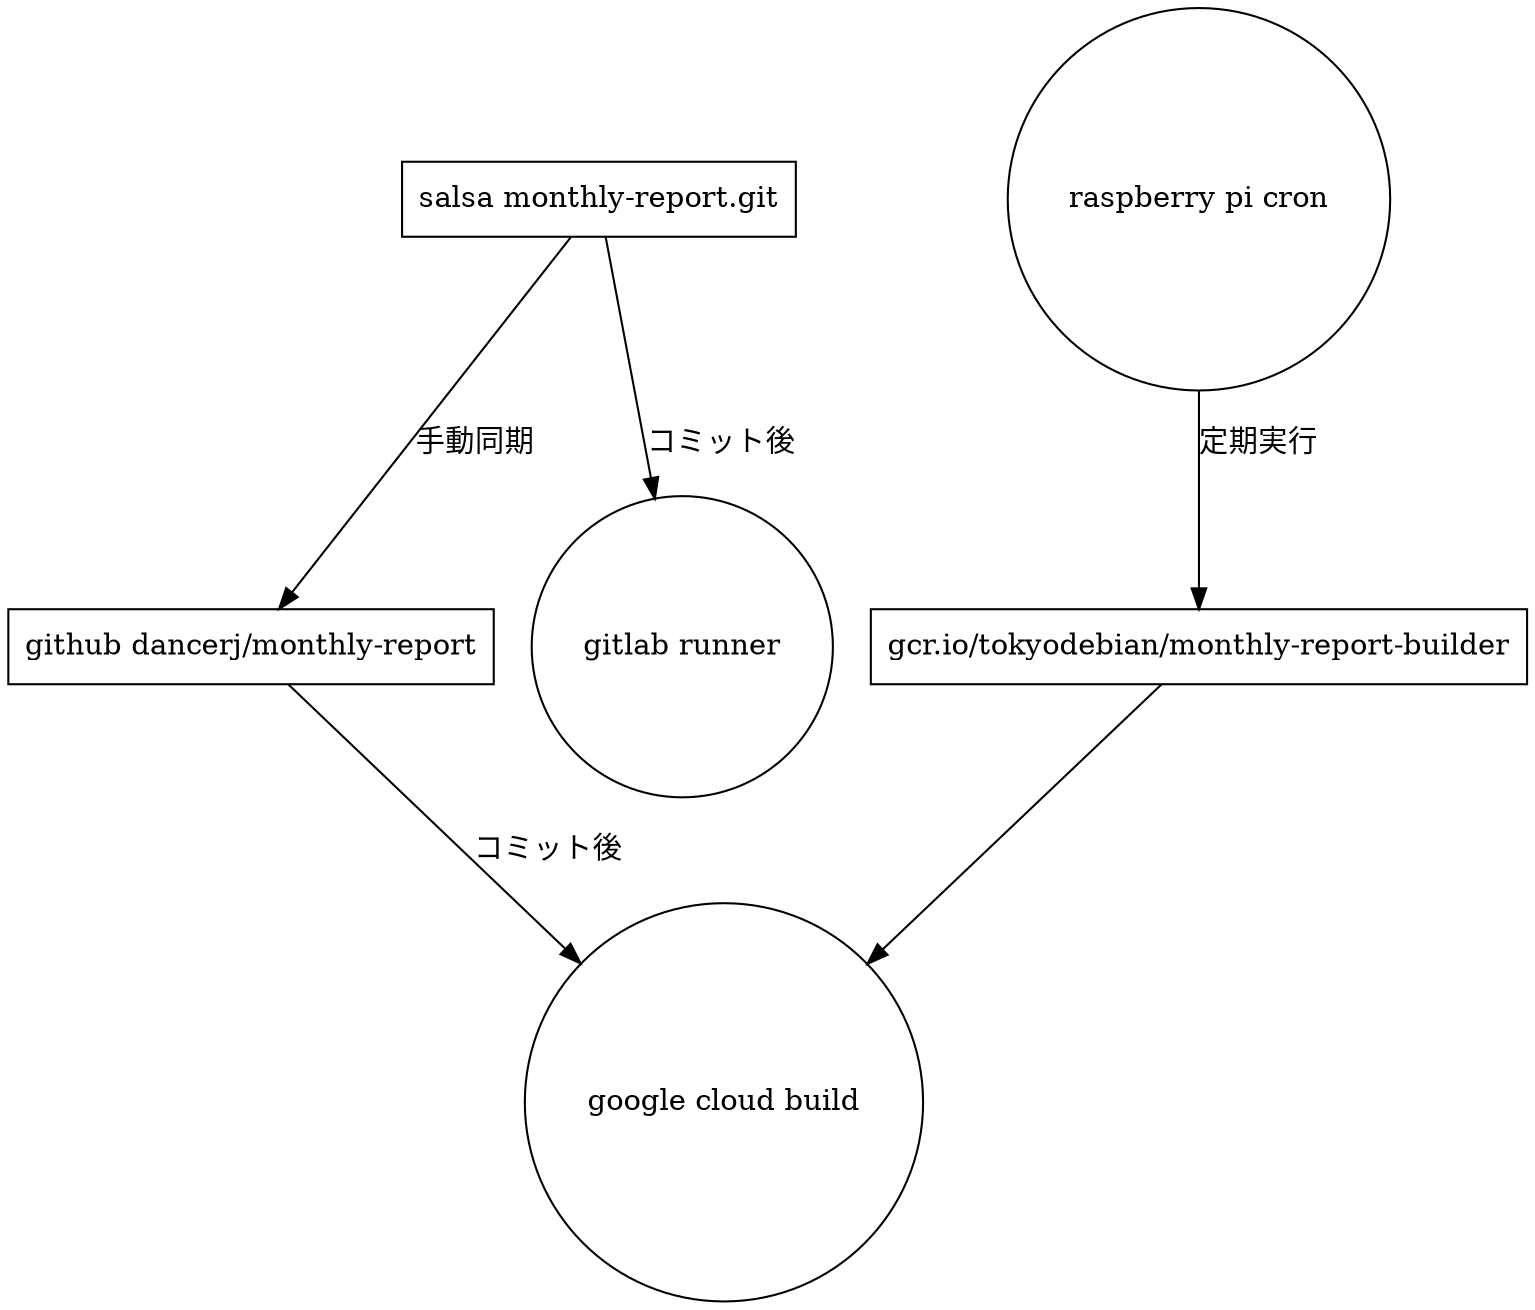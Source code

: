 // (shell-command "dot debci.dot -T png > debci.png")

digraph structure {
  salsa [label="salsa monthly-report.git" shape=box]
  github [label="github dancerj/monthly-report" shape=box]
  cloudbuild [shape=circle label="google cloud build"]
  gitlabrunner [shape=circle label="gitlab runner"]
  raspberrypi [shape=circle label="raspberry pi cron"]

  salsa -> github [label="手動同期"]
  raspberrypi -> dockerimage [label="定期実行"]
  dockerimage -> cloudbuild
  dockerimage [ label="gcr.io/tokyodebian/monthly-report-builder" shape=box]
  github -> cloudbuild [label="コミット後"]
  salsa -> gitlabrunner [label="コミット後"]
}
